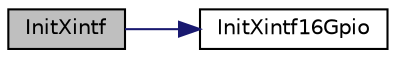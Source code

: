 digraph "InitXintf"
{
  edge [fontname="Helvetica",fontsize="10",labelfontname="Helvetica",labelfontsize="10"];
  node [fontname="Helvetica",fontsize="10",shape=record];
  rankdir="LR";
  Node1 [label="InitXintf",height=0.2,width=0.4,color="black", fillcolor="grey75", style="filled", fontcolor="black"];
  Node1 -> Node2 [color="midnightblue",fontsize="10",style="solid",fontname="Helvetica"];
  Node2 [label="InitXintf16Gpio",height=0.2,width=0.4,color="black", fillcolor="white", style="filled",URL="$_d_s_p2833x___xintf_8c.html#ab10fdaafc4e40c816794e68293054fcd"];
}
